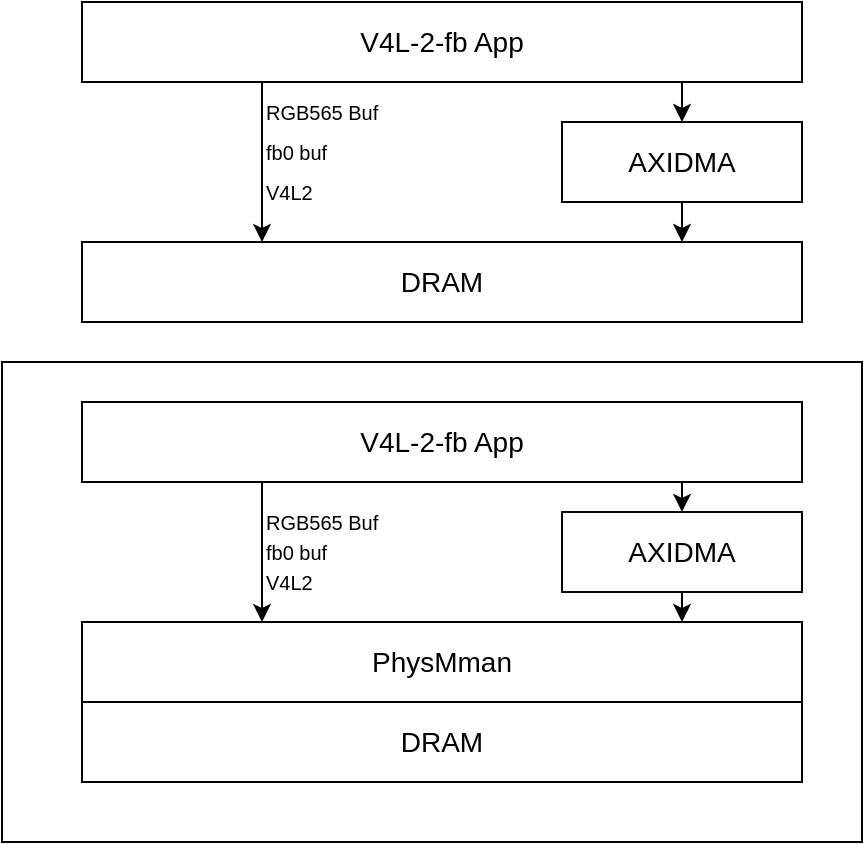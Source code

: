 <mxfile version="24.5.3" type="device">
  <diagram name="Page-1" id="zAFaYkR9XSw6qDmi8g-7">
    <mxGraphModel dx="724" dy="494" grid="1" gridSize="10" guides="1" tooltips="1" connect="1" arrows="1" fold="1" page="1" pageScale="1" pageWidth="850" pageHeight="1100" math="0" shadow="0">
      <root>
        <mxCell id="0" />
        <mxCell id="1" parent="0" />
        <mxCell id="m_O6tFC1JahEdXZt5rFm-30" value="" style="rounded=0;whiteSpace=wrap;html=1;" vertex="1" parent="1">
          <mxGeometry x="120" y="500" width="430" height="240" as="geometry" />
        </mxCell>
        <mxCell id="m_O6tFC1JahEdXZt5rFm-5" style="edgeStyle=orthogonalEdgeStyle;rounded=0;orthogonalLoop=1;jettySize=auto;html=1;entryX=0.25;entryY=0;entryDx=0;entryDy=0;" edge="1" parent="1" source="m_O6tFC1JahEdXZt5rFm-1" target="m_O6tFC1JahEdXZt5rFm-2">
          <mxGeometry relative="1" as="geometry">
            <Array as="points">
              <mxPoint x="250" y="380" />
              <mxPoint x="250" y="380" />
            </Array>
          </mxGeometry>
        </mxCell>
        <mxCell id="m_O6tFC1JahEdXZt5rFm-6" style="edgeStyle=orthogonalEdgeStyle;rounded=0;orthogonalLoop=1;jettySize=auto;html=1;entryX=0.5;entryY=0;entryDx=0;entryDy=0;" edge="1" parent="1" source="m_O6tFC1JahEdXZt5rFm-1" target="m_O6tFC1JahEdXZt5rFm-4">
          <mxGeometry relative="1" as="geometry">
            <Array as="points">
              <mxPoint x="460" y="330" />
              <mxPoint x="460" y="330" />
            </Array>
          </mxGeometry>
        </mxCell>
        <mxCell id="m_O6tFC1JahEdXZt5rFm-1" value="&lt;span style=&quot;font-size: 14px;&quot;&gt;V4L-2-fb App&lt;/span&gt;" style="rounded=0;whiteSpace=wrap;html=1;" vertex="1" parent="1">
          <mxGeometry x="160" y="320" width="360" height="40" as="geometry" />
        </mxCell>
        <mxCell id="m_O6tFC1JahEdXZt5rFm-2" value="&lt;font style=&quot;font-size: 14px;&quot;&gt;DRAM&lt;/font&gt;" style="rounded=0;whiteSpace=wrap;html=1;" vertex="1" parent="1">
          <mxGeometry x="160" y="440" width="360" height="40" as="geometry" />
        </mxCell>
        <mxCell id="m_O6tFC1JahEdXZt5rFm-3" value="&lt;font style=&quot;font-size: 14px;&quot;&gt;PhysMman&lt;/font&gt;" style="rounded=0;whiteSpace=wrap;html=1;" vertex="1" parent="1">
          <mxGeometry x="160" y="630" width="360" height="40" as="geometry" />
        </mxCell>
        <mxCell id="m_O6tFC1JahEdXZt5rFm-7" value="" style="edgeStyle=orthogonalEdgeStyle;rounded=0;orthogonalLoop=1;jettySize=auto;html=1;" edge="1" parent="1" source="m_O6tFC1JahEdXZt5rFm-4" target="m_O6tFC1JahEdXZt5rFm-2">
          <mxGeometry relative="1" as="geometry">
            <Array as="points">
              <mxPoint x="460" y="430" />
              <mxPoint x="460" y="430" />
            </Array>
          </mxGeometry>
        </mxCell>
        <mxCell id="m_O6tFC1JahEdXZt5rFm-4" value="&lt;font style=&quot;font-size: 14px;&quot;&gt;AXIDMA&lt;/font&gt;" style="rounded=0;whiteSpace=wrap;html=1;" vertex="1" parent="1">
          <mxGeometry x="400" y="380" width="120" height="40" as="geometry" />
        </mxCell>
        <mxCell id="m_O6tFC1JahEdXZt5rFm-8" value="RGB565 Buf" style="text;html=1;align=left;verticalAlign=middle;whiteSpace=wrap;rounded=0;fontSize=10;" vertex="1" parent="1">
          <mxGeometry x="250" y="370" width="70" height="10" as="geometry" />
        </mxCell>
        <mxCell id="m_O6tFC1JahEdXZt5rFm-10" value="fb0 buf" style="text;html=1;align=left;verticalAlign=middle;whiteSpace=wrap;rounded=0;fontSize=10;" vertex="1" parent="1">
          <mxGeometry x="250" y="390" width="50" height="10" as="geometry" />
        </mxCell>
        <mxCell id="m_O6tFC1JahEdXZt5rFm-11" value="V4L2" style="text;html=1;align=left;verticalAlign=middle;whiteSpace=wrap;rounded=0;fontSize=10;" vertex="1" parent="1">
          <mxGeometry x="250" y="410" width="40" height="10" as="geometry" />
        </mxCell>
        <mxCell id="m_O6tFC1JahEdXZt5rFm-25" style="edgeStyle=orthogonalEdgeStyle;rounded=0;orthogonalLoop=1;jettySize=auto;html=1;" edge="1" parent="1" source="m_O6tFC1JahEdXZt5rFm-15">
          <mxGeometry relative="1" as="geometry">
            <mxPoint x="250" y="630" as="targetPoint" />
            <Array as="points">
              <mxPoint x="250" y="600" />
              <mxPoint x="250" y="600" />
            </Array>
          </mxGeometry>
        </mxCell>
        <mxCell id="m_O6tFC1JahEdXZt5rFm-28" style="edgeStyle=orthogonalEdgeStyle;rounded=0;orthogonalLoop=1;jettySize=auto;html=1;entryX=0.5;entryY=0;entryDx=0;entryDy=0;" edge="1" parent="1" source="m_O6tFC1JahEdXZt5rFm-15" target="m_O6tFC1JahEdXZt5rFm-18">
          <mxGeometry relative="1" as="geometry">
            <Array as="points">
              <mxPoint x="460" y="570" />
              <mxPoint x="460" y="570" />
            </Array>
          </mxGeometry>
        </mxCell>
        <mxCell id="m_O6tFC1JahEdXZt5rFm-15" value="&lt;span style=&quot;font-size: 14px;&quot;&gt;V4L-2-fb App&lt;/span&gt;" style="rounded=0;whiteSpace=wrap;html=1;" vertex="1" parent="1">
          <mxGeometry x="160" y="520" width="360" height="40" as="geometry" />
        </mxCell>
        <mxCell id="m_O6tFC1JahEdXZt5rFm-16" value="&lt;font style=&quot;font-size: 14px;&quot;&gt;DRAM&lt;/font&gt;" style="rounded=0;whiteSpace=wrap;html=1;" vertex="1" parent="1">
          <mxGeometry x="160" y="670" width="360" height="40" as="geometry" />
        </mxCell>
        <mxCell id="m_O6tFC1JahEdXZt5rFm-27" style="edgeStyle=orthogonalEdgeStyle;rounded=0;orthogonalLoop=1;jettySize=auto;html=1;" edge="1" parent="1" source="m_O6tFC1JahEdXZt5rFm-18">
          <mxGeometry relative="1" as="geometry">
            <mxPoint x="460" y="630" as="targetPoint" />
            <Array as="points">
              <mxPoint x="460" y="630" />
            </Array>
          </mxGeometry>
        </mxCell>
        <mxCell id="m_O6tFC1JahEdXZt5rFm-18" value="&lt;font style=&quot;font-size: 14px;&quot;&gt;AXIDMA&lt;/font&gt;" style="rounded=0;whiteSpace=wrap;html=1;" vertex="1" parent="1">
          <mxGeometry x="400" y="575" width="120" height="40" as="geometry" />
        </mxCell>
        <mxCell id="m_O6tFC1JahEdXZt5rFm-19" value="&lt;font style=&quot;font-size: 10px;&quot;&gt;RGB565 Buf&lt;/font&gt;" style="text;html=1;align=left;verticalAlign=middle;whiteSpace=wrap;rounded=0;fontSize=10;" vertex="1" parent="1">
          <mxGeometry x="250" y="575" width="70" height="10" as="geometry" />
        </mxCell>
        <mxCell id="m_O6tFC1JahEdXZt5rFm-20" value="fb0 buf" style="text;html=1;align=left;verticalAlign=middle;whiteSpace=wrap;rounded=0;fontSize=10;" vertex="1" parent="1">
          <mxGeometry x="250" y="590" width="50" height="10" as="geometry" />
        </mxCell>
        <mxCell id="m_O6tFC1JahEdXZt5rFm-21" value="V4L2" style="text;html=1;align=left;verticalAlign=middle;whiteSpace=wrap;rounded=0;fontSize=10;" vertex="1" parent="1">
          <mxGeometry x="250" y="605" width="40" height="10" as="geometry" />
        </mxCell>
      </root>
    </mxGraphModel>
  </diagram>
</mxfile>
